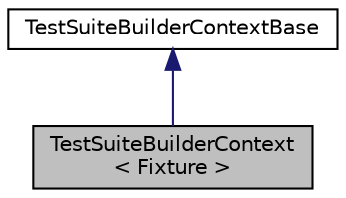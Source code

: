 digraph "TestSuiteBuilderContext&lt; Fixture &gt;"
{
  edge [fontname="Helvetica",fontsize="10",labelfontname="Helvetica",labelfontsize="10"];
  node [fontname="Helvetica",fontsize="10",shape=record];
  Node0 [label="TestSuiteBuilderContext\l\< Fixture \>",height=0.2,width=0.4,color="black", fillcolor="grey75", style="filled", fontcolor="black"];
  Node1 -> Node0 [dir="back",color="midnightblue",fontsize="10",style="solid",fontname="Helvetica"];
  Node1 [label="TestSuiteBuilderContextBase",height=0.2,width=0.4,color="black", fillcolor="white", style="filled",URL="$class_test_suite_builder_context_base.html",tooltip="Context used when creating test suite in HelperMacros. "];
}
